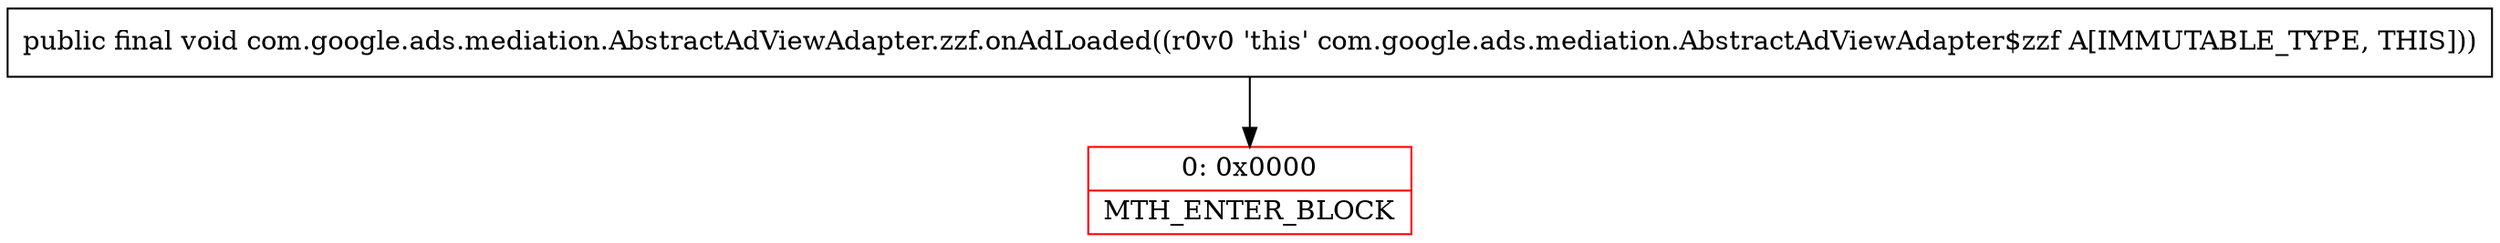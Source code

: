 digraph "CFG forcom.google.ads.mediation.AbstractAdViewAdapter.zzf.onAdLoaded()V" {
subgraph cluster_Region_342201262 {
label = "R(0)";
node [shape=record,color=blue];
}
Node_0 [shape=record,color=red,label="{0\:\ 0x0000|MTH_ENTER_BLOCK\l}"];
MethodNode[shape=record,label="{public final void com.google.ads.mediation.AbstractAdViewAdapter.zzf.onAdLoaded((r0v0 'this' com.google.ads.mediation.AbstractAdViewAdapter$zzf A[IMMUTABLE_TYPE, THIS])) }"];
MethodNode -> Node_0;
}

